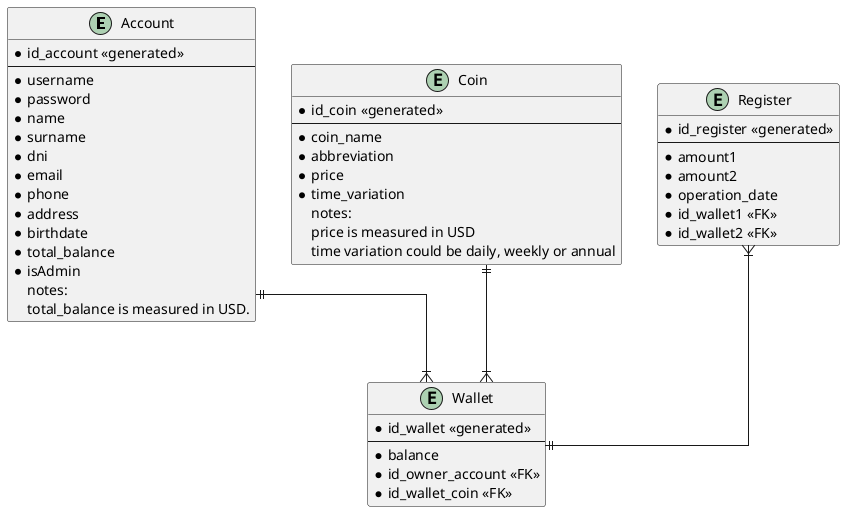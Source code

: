 @startuml Bull_E-R

skinparam linetype ortho

entity Account {
    * id_account <<generated>>
    --
    * username
    * password
    * name 
    * surname
    * dni
    * email 
    * phone
    * address
    * birthdate
    * total_balance
    * isAdmin
    notes:
    total_balance is measured in USD.
}

entity Wallet {
    * id_wallet <<generated>>
    --
    * balance 
    * id_owner_account <<FK>>
    * id_wallet_coin <<FK>>
}

entity Coin{
    * id_coin <<generated>>
    --
    * coin_name
    * abbreviation
    * price 
    * time_variation 
    notes: 
    price is measured in USD
    time variation could be daily, weekly or annual
}

entity Register{
    * id_register <<generated>>
    --
    * amount1
    * amount2
    * operation_date 
    * id_wallet1 <<FK>>
    * id_wallet2 <<FK>>
    ' amount2 es un atributo derivado. 
    ' Obtenido por una equivalencia de precios (a la fecha) de moneda que trabaja la wallet 1 a la moneda de la wallet 2
}

' Relaciones

Account ||--|{ Wallet
Coin ||--|{ Wallet
Register }|--|| Wallet

' Register }|--|| Account
' Register }|--|| Coin
' Una billetera trabaja con una sola moneda. Pero una moneda está en varias billeteras (de varios usuarios). (1 moneda a N billeteras)
' Una billetera tiene varios registros de operaciones. Un registro de movimientos involucra siempre entre dos billeteras (1 billetera a N registros, 1 registro a 2 billeteras). 
@enduml